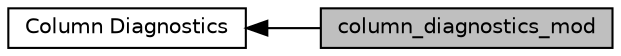 digraph "column_diagnostics_mod"
{
  edge [fontname="Helvetica",fontsize="10",labelfontname="Helvetica",labelfontsize="10"];
  node [fontname="Helvetica",fontsize="10",shape=box];
  rankdir=LR;
  Node1 [label="column_diagnostics_mod",height=0.2,width=0.4,color="black", fillcolor="grey75", style="filled", fontcolor="black",tooltip="Module to locate and mark desired diagnostic columns."];
  Node2 [label="Column Diagnostics",height=0.2,width=0.4,color="black", fillcolor="white", style="filled",URL="$group__column__diagnostics.html",tooltip="Modules and associated files in the column_diagnostics directory."];
  Node2->Node1 [shape=plaintext, dir="back", style="solid"];
}
